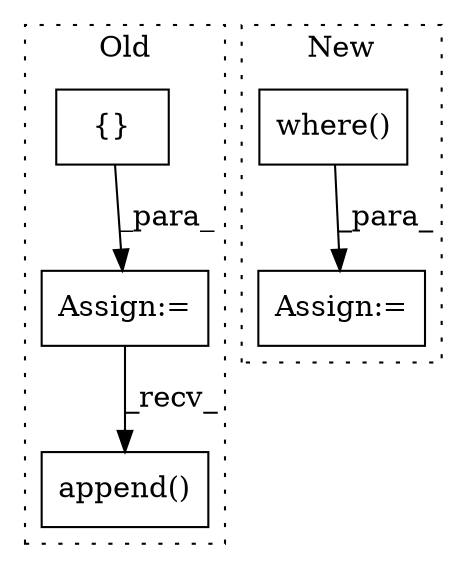 digraph G {
subgraph cluster0 {
1 [label="append()" a="75" s="13005,13021" l="15,1" shape="box"];
4 [label="{}" a="59" s="12917,12917" l="2,1" shape="box"];
5 [label="Assign:=" a="68" s="12916" l="1" shape="box"];
label = "Old";
style="dotted";
}
subgraph cluster1 {
2 [label="where()" a="75" s="13207,13231" l="9,1" shape="box"];
3 [label="Assign:=" a="68" s="13366" l="3" shape="box"];
label = "New";
style="dotted";
}
2 -> 3 [label="_para_"];
4 -> 5 [label="_para_"];
5 -> 1 [label="_recv_"];
}